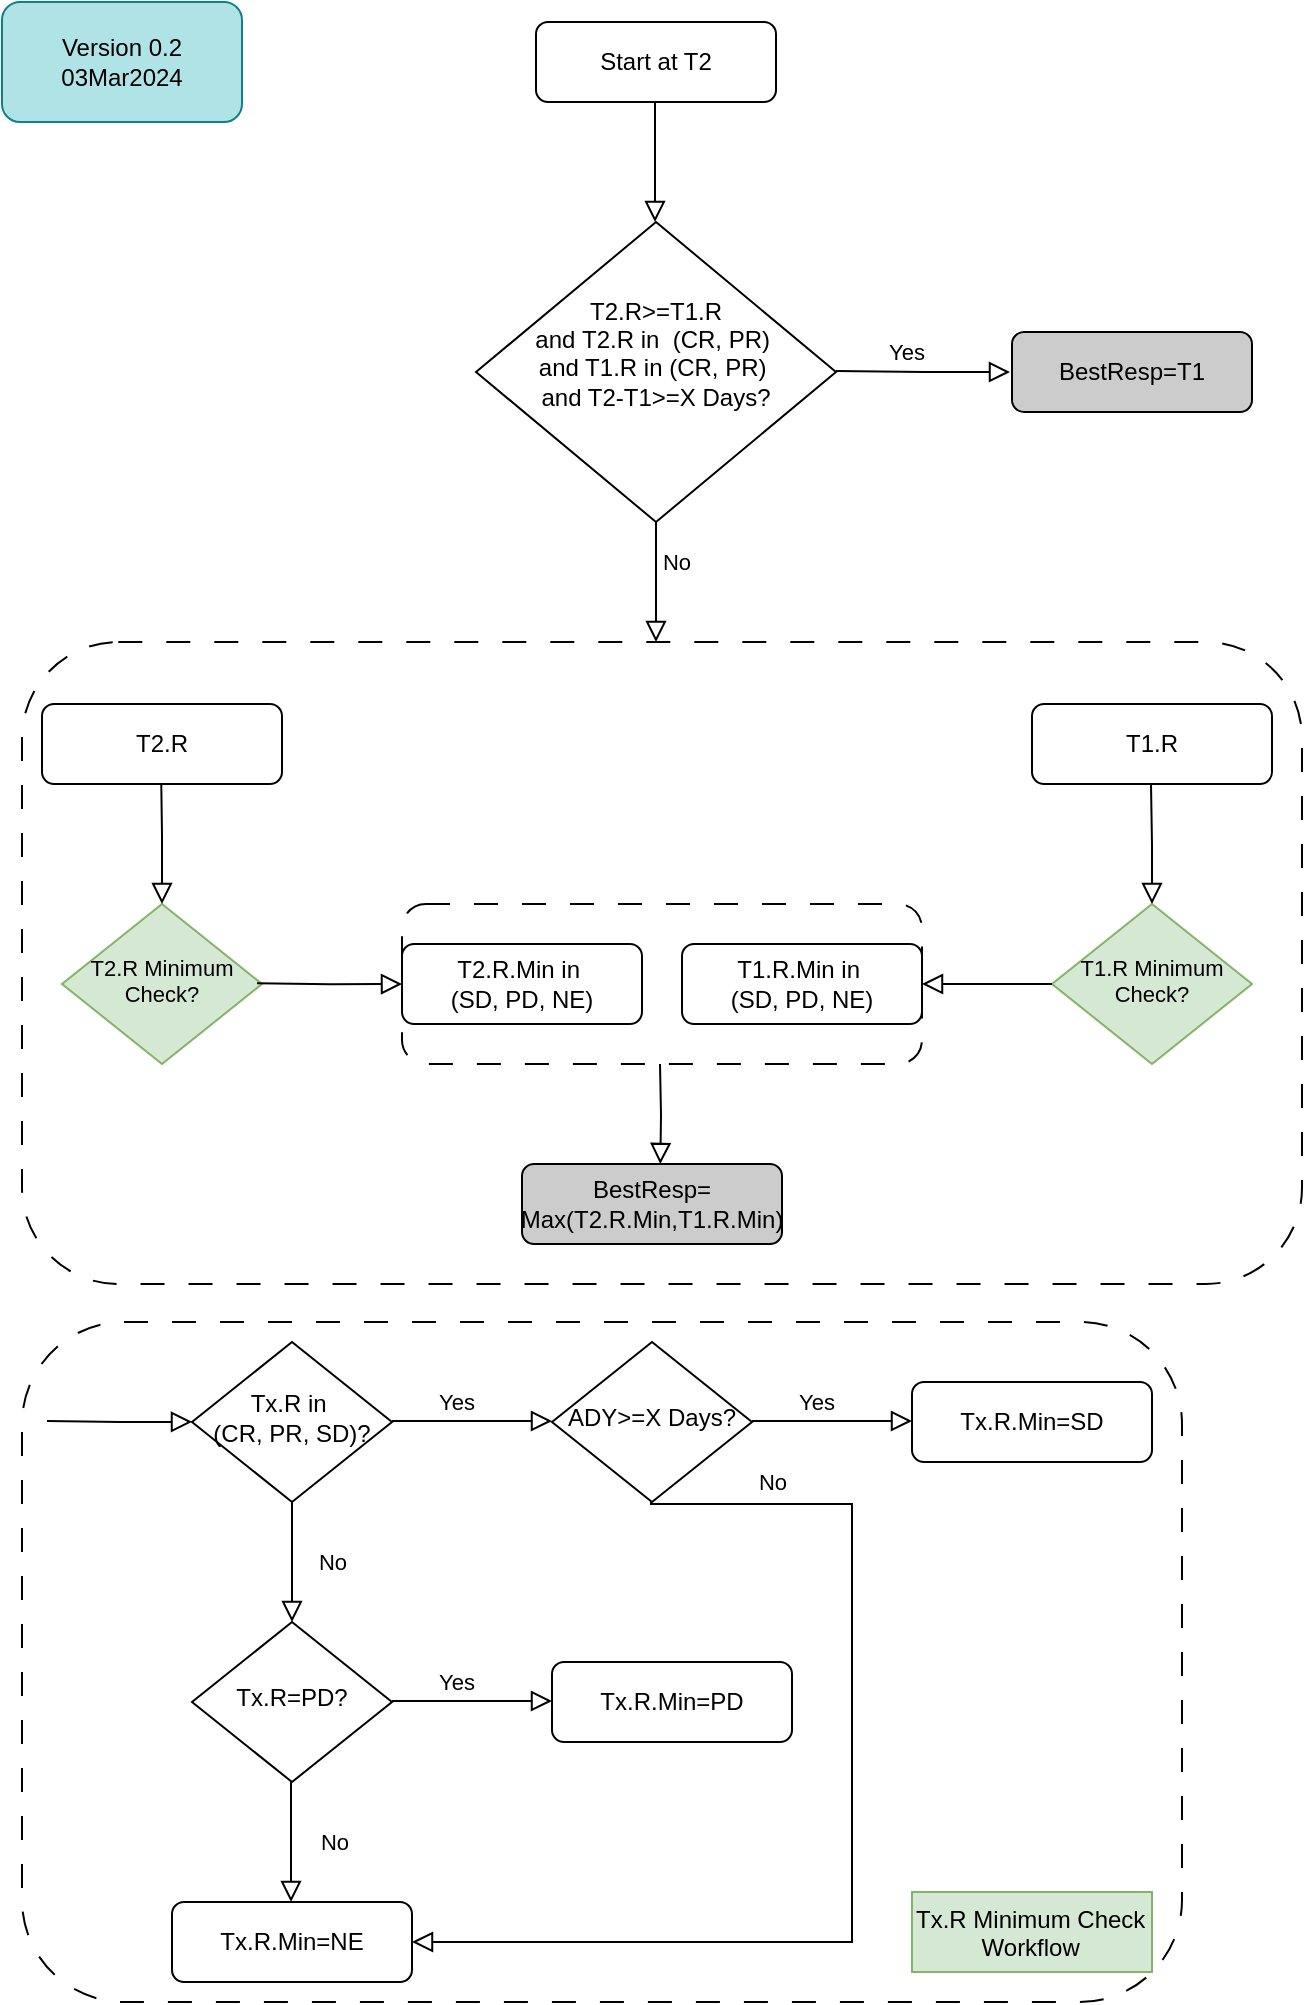 <mxfile version="24.0.1" type="github">
  <diagram id="C5RBs43oDa-KdzZeNtuy" name="Page-1">
    <mxGraphModel dx="1248" dy="1097" grid="1" gridSize="10" guides="1" tooltips="1" connect="1" arrows="1" fold="1" page="1" pageScale="1" pageWidth="827" pageHeight="1169" math="0" shadow="0">
      <root>
        <mxCell id="WIyWlLk6GJQsqaUBKTNV-0" />
        <mxCell id="WIyWlLk6GJQsqaUBKTNV-1" parent="WIyWlLk6GJQsqaUBKTNV-0" />
        <mxCell id="Gd4iHu1AGueRKKJ7a868-2" value="Version 0.2&lt;div&gt;03Mar2024&lt;/div&gt;" style="rounded=1;whiteSpace=wrap;html=1;fillColor=#b0e3e6;strokeColor=#0e8088;" parent="WIyWlLk6GJQsqaUBKTNV-1" vertex="1">
          <mxGeometry x="40" y="40" width="120" height="60" as="geometry" />
        </mxCell>
        <mxCell id="W2KcPHJCgncjeJaLVNTH-16" value="" style="group" vertex="1" connectable="0" parent="WIyWlLk6GJQsqaUBKTNV-1">
          <mxGeometry x="50" y="50" width="640" height="631" as="geometry" />
        </mxCell>
        <mxCell id="f26DTYK5r1eWWfR7GQ5q-146" value="" style="rounded=1;whiteSpace=wrap;html=1;dashed=1;dashPattern=12 12;fillColor=none;" parent="W2KcPHJCgncjeJaLVNTH-16" vertex="1">
          <mxGeometry y="310" width="640" height="321" as="geometry" />
        </mxCell>
        <mxCell id="f26DTYK5r1eWWfR7GQ5q-142" value="" style="rounded=1;whiteSpace=wrap;html=1;dashed=1;dashPattern=12 12;fillColor=none;" parent="W2KcPHJCgncjeJaLVNTH-16" vertex="1">
          <mxGeometry x="190" y="441" width="260" height="80" as="geometry" />
        </mxCell>
        <mxCell id="f26DTYK5r1eWWfR7GQ5q-120" value="" style="rounded=0;html=1;jettySize=auto;orthogonalLoop=1;fontSize=11;endArrow=block;endFill=0;endSize=8;strokeWidth=1;shadow=0;labelBackgroundColor=none;edgeStyle=orthogonalEdgeStyle;" parent="W2KcPHJCgncjeJaLVNTH-16" edge="1">
          <mxGeometry x="0.333" y="20" relative="1" as="geometry">
            <mxPoint as="offset" />
            <mxPoint x="319" y="521" as="sourcePoint" />
            <mxPoint x="319.17" y="571" as="targetPoint" />
          </mxGeometry>
        </mxCell>
        <mxCell id="f26DTYK5r1eWWfR7GQ5q-129" value="&lt;font style=&quot;font-size: 11px;&quot;&gt;T2.R Minimum&lt;/font&gt;&lt;div style=&quot;font-size: 11px;&quot;&gt;&lt;font style=&quot;font-size: 11px;&quot;&gt;Check?&lt;/font&gt;&lt;/div&gt;" style="rhombus;whiteSpace=wrap;html=1;shadow=0;fontFamily=Helvetica;fontSize=12;align=center;strokeWidth=1;spacing=6;spacingTop=-4;fillColor=#d5e8d4;strokeColor=#82b366;" parent="W2KcPHJCgncjeJaLVNTH-16" vertex="1">
          <mxGeometry x="20" y="441" width="100" height="80" as="geometry" />
        </mxCell>
        <mxCell id="f26DTYK5r1eWWfR7GQ5q-130" value="" style="edgeStyle=orthogonalEdgeStyle;rounded=0;html=1;jettySize=auto;orthogonalLoop=1;fontSize=11;endArrow=block;endFill=0;endSize=8;strokeWidth=1;shadow=0;labelBackgroundColor=none;entryX=0;entryY=0.5;entryDx=0;entryDy=0;" parent="W2KcPHJCgncjeJaLVNTH-16" target="f26DTYK5r1eWWfR7GQ5q-131" edge="1">
          <mxGeometry x="-0.208" y="10" relative="1" as="geometry">
            <mxPoint as="offset" />
            <mxPoint x="117.5" y="480.58" as="sourcePoint" />
            <mxPoint x="197" y="481.08" as="targetPoint" />
            <Array as="points" />
          </mxGeometry>
        </mxCell>
        <mxCell id="f26DTYK5r1eWWfR7GQ5q-131" value="T2.R.Min in&amp;nbsp;&lt;div&gt;(SD, PD, NE)&lt;/div&gt;" style="rounded=1;whiteSpace=wrap;html=1;fontSize=12;glass=0;strokeWidth=1;shadow=0;" parent="W2KcPHJCgncjeJaLVNTH-16" vertex="1">
          <mxGeometry x="190" y="461" width="120" height="40" as="geometry" />
        </mxCell>
        <mxCell id="f26DTYK5r1eWWfR7GQ5q-134" value="&lt;font style=&quot;font-size: 11px;&quot;&gt;T1.R Minimum&lt;/font&gt;&lt;div style=&quot;font-size: 11px;&quot;&gt;&lt;font style=&quot;font-size: 11px;&quot;&gt;Check?&lt;/font&gt;&lt;/div&gt;" style="rhombus;whiteSpace=wrap;html=1;shadow=0;fontFamily=Helvetica;fontSize=12;align=center;strokeWidth=1;spacing=6;spacingTop=-4;fillColor=#d5e8d4;strokeColor=#82b366;" parent="W2KcPHJCgncjeJaLVNTH-16" vertex="1">
          <mxGeometry x="515" y="441" width="100" height="80" as="geometry" />
        </mxCell>
        <mxCell id="f26DTYK5r1eWWfR7GQ5q-136" value="T1.R.Min in&amp;nbsp;&lt;div&gt;(SD, PD, NE)&lt;/div&gt;" style="rounded=1;whiteSpace=wrap;html=1;fontSize=12;glass=0;strokeWidth=1;shadow=0;" parent="W2KcPHJCgncjeJaLVNTH-16" vertex="1">
          <mxGeometry x="330" y="461" width="120" height="40" as="geometry" />
        </mxCell>
        <mxCell id="f26DTYK5r1eWWfR7GQ5q-140" value="" style="edgeStyle=orthogonalEdgeStyle;rounded=0;html=1;jettySize=auto;orthogonalLoop=1;fontSize=11;endArrow=block;endFill=0;endSize=8;strokeWidth=1;shadow=0;labelBackgroundColor=none;exitX=0;exitY=0.5;exitDx=0;exitDy=0;" parent="W2KcPHJCgncjeJaLVNTH-16" source="f26DTYK5r1eWWfR7GQ5q-134" edge="1">
          <mxGeometry x="-0.112" y="-10" relative="1" as="geometry">
            <mxPoint as="offset" />
            <mxPoint x="430" y="480.5" as="sourcePoint" />
            <mxPoint x="450" y="481" as="targetPoint" />
          </mxGeometry>
        </mxCell>
        <mxCell id="f26DTYK5r1eWWfR7GQ5q-144" value="BestResp=&lt;div&gt;Max(T2.R.Min,T1.R&lt;span style=&quot;background-color: initial;&quot;&gt;.Min&lt;/span&gt;&lt;span style=&quot;background-color: initial;&quot;&gt;)&lt;/span&gt;&lt;/div&gt;" style="rounded=1;whiteSpace=wrap;html=1;fontSize=12;glass=0;strokeWidth=1;shadow=0;fillStyle=auto;fillColor=#CCCCCC;" parent="W2KcPHJCgncjeJaLVNTH-16" vertex="1">
          <mxGeometry x="250" y="571" width="130" height="40" as="geometry" />
        </mxCell>
        <mxCell id="f26DTYK5r1eWWfR7GQ5q-150" value="" style="rounded=0;html=1;jettySize=auto;orthogonalLoop=1;fontSize=11;endArrow=block;endFill=0;endSize=8;strokeWidth=1;shadow=0;labelBackgroundColor=none;edgeStyle=orthogonalEdgeStyle;entryX=0.5;entryY=0;entryDx=0;entryDy=0;" parent="W2KcPHJCgncjeJaLVNTH-16" edge="1">
          <mxGeometry x="0.333" y="20" relative="1" as="geometry">
            <mxPoint as="offset" />
            <mxPoint x="69.5" y="371" as="sourcePoint" />
            <mxPoint x="70" y="441" as="targetPoint" />
            <Array as="points" />
          </mxGeometry>
        </mxCell>
        <mxCell id="f26DTYK5r1eWWfR7GQ5q-151" value="T2.R" style="rounded=1;whiteSpace=wrap;html=1;fontSize=12;glass=0;strokeWidth=1;shadow=0;" parent="W2KcPHJCgncjeJaLVNTH-16" vertex="1">
          <mxGeometry x="10" y="341" width="120" height="40" as="geometry" />
        </mxCell>
        <mxCell id="f26DTYK5r1eWWfR7GQ5q-156" value="" style="rounded=0;html=1;jettySize=auto;orthogonalLoop=1;fontSize=11;endArrow=block;endFill=0;endSize=8;strokeWidth=1;shadow=0;labelBackgroundColor=none;edgeStyle=orthogonalEdgeStyle;entryX=0.5;entryY=0;entryDx=0;entryDy=0;" parent="W2KcPHJCgncjeJaLVNTH-16" target="f26DTYK5r1eWWfR7GQ5q-153" edge="1">
          <mxGeometry x="0.333" y="20" relative="1" as="geometry">
            <mxPoint as="offset" />
            <mxPoint x="564.5" y="361" as="sourcePoint" />
            <mxPoint x="565" y="431" as="targetPoint" />
            <Array as="points" />
          </mxGeometry>
        </mxCell>
        <mxCell id="f26DTYK5r1eWWfR7GQ5q-153" value="T1.R" style="rounded=1;whiteSpace=wrap;html=1;fontSize=12;glass=0;strokeWidth=1;shadow=0;" parent="W2KcPHJCgncjeJaLVNTH-16" vertex="1">
          <mxGeometry x="505" y="341" width="120" height="40" as="geometry" />
        </mxCell>
        <mxCell id="f26DTYK5r1eWWfR7GQ5q-157" value="" style="rounded=0;html=1;jettySize=auto;orthogonalLoop=1;fontSize=11;endArrow=block;endFill=0;endSize=8;strokeWidth=1;shadow=0;labelBackgroundColor=none;edgeStyle=orthogonalEdgeStyle;" parent="W2KcPHJCgncjeJaLVNTH-16" edge="1">
          <mxGeometry x="0.333" y="20" relative="1" as="geometry">
            <mxPoint as="offset" />
            <mxPoint x="564.5" y="381" as="sourcePoint" />
            <mxPoint x="565" y="441" as="targetPoint" />
            <Array as="points" />
          </mxGeometry>
        </mxCell>
        <mxCell id="W2KcPHJCgncjeJaLVNTH-15" value="" style="group" vertex="1" connectable="0" parent="W2KcPHJCgncjeJaLVNTH-16">
          <mxGeometry x="227" width="388" height="310" as="geometry" />
        </mxCell>
        <mxCell id="f26DTYK5r1eWWfR7GQ5q-55" value="Start at T2" style="rounded=1;whiteSpace=wrap;html=1;fontSize=12;glass=0;strokeWidth=1;shadow=0;" parent="W2KcPHJCgncjeJaLVNTH-15" vertex="1">
          <mxGeometry x="30" width="120" height="40" as="geometry" />
        </mxCell>
        <mxCell id="f26DTYK5r1eWWfR7GQ5q-56" value="T2.R&amp;gt;=T1.R&lt;div&gt;and&amp;nbsp;&lt;span style=&quot;background-color: initial;&quot;&gt;T2.R in&amp;nbsp;&lt;/span&gt;&lt;span style=&quot;background-color: initial;&quot;&gt;&amp;nbsp;(CR, PR)&amp;nbsp;&lt;/span&gt;&lt;/div&gt;&lt;div&gt;&lt;span style=&quot;background-color: initial;&quot;&gt;and T1.R in (CR, PR)&amp;nbsp;&lt;/span&gt;&lt;/div&gt;&lt;div&gt;&lt;span style=&quot;background-color: initial;&quot;&gt;and T2-T1&amp;gt;=X Days?&lt;/span&gt;&lt;/div&gt;&lt;div&gt;&lt;br&gt;&lt;/div&gt;" style="rhombus;whiteSpace=wrap;html=1;shadow=0;fontFamily=Helvetica;fontSize=12;align=center;strokeWidth=1;spacing=6;spacingTop=-4;" parent="W2KcPHJCgncjeJaLVNTH-15" vertex="1">
          <mxGeometry y="100" width="180" height="150" as="geometry" />
        </mxCell>
        <mxCell id="f26DTYK5r1eWWfR7GQ5q-57" value="" style="rounded=0;html=1;jettySize=auto;orthogonalLoop=1;fontSize=11;endArrow=block;endFill=0;endSize=8;strokeWidth=1;shadow=0;labelBackgroundColor=none;edgeStyle=orthogonalEdgeStyle;" parent="W2KcPHJCgncjeJaLVNTH-15" edge="1">
          <mxGeometry x="0.333" y="20" relative="1" as="geometry">
            <mxPoint as="offset" />
            <mxPoint x="89.5" y="40" as="sourcePoint" />
            <mxPoint x="89.5" y="100" as="targetPoint" />
          </mxGeometry>
        </mxCell>
        <mxCell id="f26DTYK5r1eWWfR7GQ5q-66" value="BestResp=T1" style="rounded=1;whiteSpace=wrap;html=1;fontSize=12;glass=0;strokeWidth=1;shadow=0;fillColor=#CCCCCC;" parent="W2KcPHJCgncjeJaLVNTH-15" vertex="1">
          <mxGeometry x="268" y="155" width="120" height="40" as="geometry" />
        </mxCell>
        <mxCell id="f26DTYK5r1eWWfR7GQ5q-97" value="Yes" style="edgeStyle=orthogonalEdgeStyle;rounded=0;html=1;jettySize=auto;orthogonalLoop=1;fontSize=11;endArrow=block;endFill=0;endSize=8;strokeWidth=1;shadow=0;labelBackgroundColor=none;entryX=0;entryY=0.5;entryDx=0;entryDy=0;" parent="W2KcPHJCgncjeJaLVNTH-15" edge="1">
          <mxGeometry x="-0.208" y="10" relative="1" as="geometry">
            <mxPoint as="offset" />
            <mxPoint x="180" y="174.5" as="sourcePoint" />
            <mxPoint x="267" y="175" as="targetPoint" />
          </mxGeometry>
        </mxCell>
        <mxCell id="f26DTYK5r1eWWfR7GQ5q-139" value="No" style="rounded=0;html=1;jettySize=auto;orthogonalLoop=1;fontSize=11;endArrow=block;endFill=0;endSize=8;strokeWidth=1;shadow=0;labelBackgroundColor=none;edgeStyle=orthogonalEdgeStyle;" parent="W2KcPHJCgncjeJaLVNTH-15" edge="1">
          <mxGeometry x="-0.333" y="10" relative="1" as="geometry">
            <mxPoint as="offset" />
            <mxPoint x="90" y="250" as="sourcePoint" />
            <mxPoint x="90" y="310" as="targetPoint" />
          </mxGeometry>
        </mxCell>
        <mxCell id="f26DTYK5r1eWWfR7GQ5q-94" value="" style="rounded=1;whiteSpace=wrap;html=1;dashed=1;dashPattern=12 12;fillColor=none;container=0;" parent="WIyWlLk6GJQsqaUBKTNV-1" vertex="1">
          <mxGeometry x="50" y="700" width="580" height="340" as="geometry" />
        </mxCell>
        <mxCell id="WIyWlLk6GJQsqaUBKTNV-7" value="Tx.R.Min=SD" style="rounded=1;whiteSpace=wrap;html=1;fontSize=12;glass=0;strokeWidth=1;shadow=0;container=0;" parent="WIyWlLk6GJQsqaUBKTNV-1" vertex="1">
          <mxGeometry x="495" y="730" width="120" height="40" as="geometry" />
        </mxCell>
        <mxCell id="f26DTYK5r1eWWfR7GQ5q-36" value="Tx.R in&amp;nbsp;&lt;div&gt;(CR,&lt;span style=&quot;background-color: initial;&quot;&gt;&amp;nbsp;PR,&amp;nbsp;&lt;/span&gt;&lt;span style=&quot;background-color: initial;&quot;&gt;SD)?&lt;/span&gt;&lt;/div&gt;" style="rhombus;whiteSpace=wrap;html=1;shadow=0;fontFamily=Helvetica;fontSize=12;align=center;strokeWidth=1;spacing=6;spacingTop=-4;container=0;" parent="WIyWlLk6GJQsqaUBKTNV-1" vertex="1">
          <mxGeometry x="135" y="710" width="100" height="80" as="geometry" />
        </mxCell>
        <mxCell id="f26DTYK5r1eWWfR7GQ5q-37" value="ADY&amp;gt;=X Days?" style="rhombus;whiteSpace=wrap;html=1;shadow=0;fontFamily=Helvetica;fontSize=12;align=center;strokeWidth=1;spacing=6;spacingTop=-4;container=0;" parent="WIyWlLk6GJQsqaUBKTNV-1" vertex="1">
          <mxGeometry x="315" y="710" width="100" height="80" as="geometry" />
        </mxCell>
        <mxCell id="f26DTYK5r1eWWfR7GQ5q-38" value="Yes" style="edgeStyle=orthogonalEdgeStyle;rounded=0;html=1;jettySize=auto;orthogonalLoop=1;fontSize=11;endArrow=block;endFill=0;endSize=8;strokeWidth=1;shadow=0;labelBackgroundColor=none;" parent="WIyWlLk6GJQsqaUBKTNV-1" edge="1">
          <mxGeometry x="-0.208" y="10" relative="1" as="geometry">
            <mxPoint as="offset" />
            <mxPoint x="235" y="749.5" as="sourcePoint" />
            <mxPoint x="315" y="749.5" as="targetPoint" />
          </mxGeometry>
        </mxCell>
        <mxCell id="f26DTYK5r1eWWfR7GQ5q-39" value="No" style="rounded=0;html=1;jettySize=auto;orthogonalLoop=1;fontSize=11;endArrow=block;endFill=0;endSize=8;strokeWidth=1;shadow=0;labelBackgroundColor=none;edgeStyle=orthogonalEdgeStyle;" parent="WIyWlLk6GJQsqaUBKTNV-1" edge="1">
          <mxGeometry y="20" relative="1" as="geometry">
            <mxPoint as="offset" />
            <mxPoint x="185" y="790" as="sourcePoint" />
            <mxPoint x="185" y="850" as="targetPoint" />
          </mxGeometry>
        </mxCell>
        <mxCell id="f26DTYK5r1eWWfR7GQ5q-42" value="Yes" style="edgeStyle=orthogonalEdgeStyle;rounded=0;html=1;jettySize=auto;orthogonalLoop=1;fontSize=11;endArrow=block;endFill=0;endSize=8;strokeWidth=1;shadow=0;labelBackgroundColor=none;" parent="WIyWlLk6GJQsqaUBKTNV-1" edge="1">
          <mxGeometry x="-0.208" y="10" relative="1" as="geometry">
            <mxPoint as="offset" />
            <mxPoint x="415" y="749.5" as="sourcePoint" />
            <mxPoint x="495" y="749.5" as="targetPoint" />
          </mxGeometry>
        </mxCell>
        <mxCell id="f26DTYK5r1eWWfR7GQ5q-45" value="Tx.R=PD?" style="rhombus;whiteSpace=wrap;html=1;shadow=0;fontFamily=Helvetica;fontSize=12;align=center;strokeWidth=1;spacing=6;spacingTop=-4;container=0;" parent="WIyWlLk6GJQsqaUBKTNV-1" vertex="1">
          <mxGeometry x="135" y="850" width="100" height="80" as="geometry" />
        </mxCell>
        <mxCell id="f26DTYK5r1eWWfR7GQ5q-46" value="Yes" style="edgeStyle=orthogonalEdgeStyle;rounded=0;html=1;jettySize=auto;orthogonalLoop=1;fontSize=11;endArrow=block;endFill=0;endSize=8;strokeWidth=1;shadow=0;labelBackgroundColor=none;" parent="WIyWlLk6GJQsqaUBKTNV-1" edge="1">
          <mxGeometry x="-0.208" y="10" relative="1" as="geometry">
            <mxPoint as="offset" />
            <mxPoint x="235" y="889.5" as="sourcePoint" />
            <mxPoint x="315" y="889.5" as="targetPoint" />
          </mxGeometry>
        </mxCell>
        <mxCell id="f26DTYK5r1eWWfR7GQ5q-49" value="No" style="rounded=0;html=1;jettySize=auto;orthogonalLoop=1;fontSize=11;endArrow=block;endFill=0;endSize=8;strokeWidth=1;shadow=0;labelBackgroundColor=none;edgeStyle=orthogonalEdgeStyle;" parent="WIyWlLk6GJQsqaUBKTNV-1" edge="1">
          <mxGeometry y="21" relative="1" as="geometry">
            <mxPoint as="offset" />
            <mxPoint x="184.5" y="930" as="sourcePoint" />
            <mxPoint x="184.5" y="990" as="targetPoint" />
          </mxGeometry>
        </mxCell>
        <mxCell id="f26DTYK5r1eWWfR7GQ5q-50" value="Tx.R.Min=PD" style="rounded=1;whiteSpace=wrap;html=1;fontSize=12;glass=0;strokeWidth=1;shadow=0;container=0;" parent="WIyWlLk6GJQsqaUBKTNV-1" vertex="1">
          <mxGeometry x="315" y="870" width="120" height="40" as="geometry" />
        </mxCell>
        <mxCell id="f26DTYK5r1eWWfR7GQ5q-51" value="Tx.R.Min=NE" style="rounded=1;whiteSpace=wrap;html=1;fontSize=12;glass=0;strokeWidth=1;shadow=0;container=0;" parent="WIyWlLk6GJQsqaUBKTNV-1" vertex="1">
          <mxGeometry x="125" y="990" width="120" height="40" as="geometry" />
        </mxCell>
        <mxCell id="f26DTYK5r1eWWfR7GQ5q-52" value="No" style="rounded=0;html=1;jettySize=auto;orthogonalLoop=1;fontSize=11;endArrow=block;endFill=0;endSize=8;strokeWidth=1;shadow=0;labelBackgroundColor=none;edgeStyle=orthogonalEdgeStyle;entryX=1;entryY=0.5;entryDx=0;entryDy=0;" parent="WIyWlLk6GJQsqaUBKTNV-1" target="f26DTYK5r1eWWfR7GQ5q-51" edge="1">
          <mxGeometry x="-0.772" y="11" relative="1" as="geometry">
            <mxPoint as="offset" />
            <mxPoint x="364.5" y="790" as="sourcePoint" />
            <mxPoint x="364.5" y="850" as="targetPoint" />
            <Array as="points">
              <mxPoint x="365" y="791" />
              <mxPoint x="465" y="791" />
              <mxPoint x="465" y="1010" />
            </Array>
          </mxGeometry>
        </mxCell>
        <mxCell id="f26DTYK5r1eWWfR7GQ5q-95" value="&lt;div style=&quot;text-align: center;&quot;&gt;&lt;span style=&quot;background-color: initial;&quot;&gt;Tx.R Minimum Check&lt;/span&gt;&lt;/div&gt;&lt;div style=&quot;text-align: center;&quot;&gt;&lt;span style=&quot;background-color: initial;&quot;&gt;Workflow&lt;/span&gt;&lt;/div&gt;" style="text;whiteSpace=wrap;html=1;fillColor=#d5e8d4;strokeColor=#82b366;container=0;" parent="WIyWlLk6GJQsqaUBKTNV-1" vertex="1">
          <mxGeometry x="495" y="985" width="120" height="40" as="geometry" />
        </mxCell>
        <mxCell id="W2KcPHJCgncjeJaLVNTH-41" value="" style="edgeStyle=orthogonalEdgeStyle;rounded=0;html=1;jettySize=auto;orthogonalLoop=1;fontSize=11;endArrow=block;endFill=0;endSize=8;strokeWidth=1;shadow=0;labelBackgroundColor=none;entryX=0;entryY=0.5;entryDx=0;entryDy=0;" edge="1" parent="WIyWlLk6GJQsqaUBKTNV-1">
          <mxGeometry x="-0.208" y="10" relative="1" as="geometry">
            <mxPoint as="offset" />
            <mxPoint x="62.5" y="749.5" as="sourcePoint" />
            <mxPoint x="135" y="749.92" as="targetPoint" />
            <Array as="points" />
          </mxGeometry>
        </mxCell>
      </root>
    </mxGraphModel>
  </diagram>
</mxfile>
